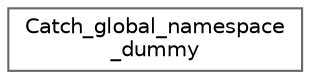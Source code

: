 digraph "Graphical Class Hierarchy"
{
 // LATEX_PDF_SIZE
  bgcolor="transparent";
  edge [fontname=Helvetica,fontsize=10,labelfontname=Helvetica,labelfontsize=10];
  node [fontname=Helvetica,fontsize=10,shape=box,height=0.2,width=0.4];
  rankdir="LR";
  Node0 [id="Node000000",label="Catch_global_namespace\l_dummy",height=0.2,width=0.4,color="grey40", fillcolor="white", style="filled",URL="$struct_catch__global__namespace__dummy.html",tooltip=" "];
}
